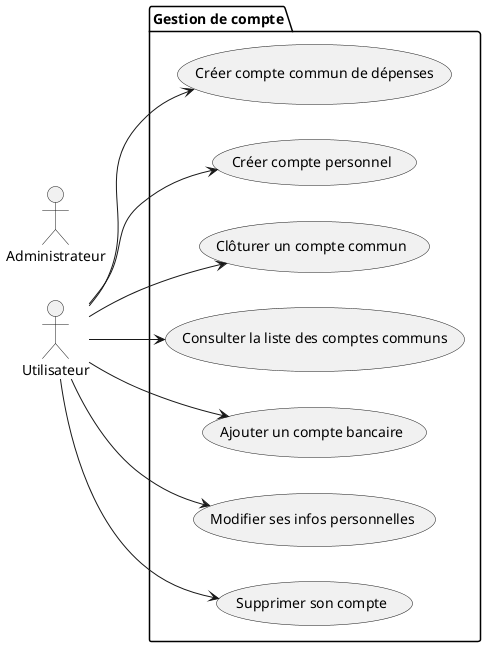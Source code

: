 @startuml Cas utilisation - Gestion de compte
left to right direction

actor "Utilisateur" as User

actor "Administrateur" as Admin

package "Gestion de compte"{
	usecase "Créer compte commun de dépenses" as cccd
	usecase "Créer compte personnel" as ccp
	usecase "Clôturer un compte commun" as ccc
	usecase "Consulter la liste des comptes communs" as clcc
	usecase "Ajouter un compte bancaire" as acb
	usecase "Modifier ses infos personnelles" as msip
	usecase "Supprimer son compte" as ssc
}

User --> cccd
User --> msip
User --> ssc
User --> ccp
User --> ccc
User --> clcc
User --> acb

@enduml